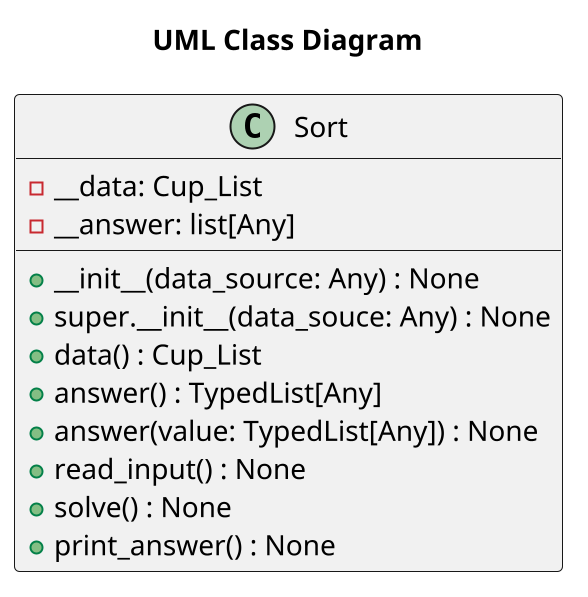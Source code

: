 @startuml
scale 2
title "UML Class Diagram"
class Sort {
    -__data: Cup_List
    -__answer: list[Any]

    +__init__(data_source: Any) : None
    +super.__init__(data_souce: Any) : None
    +data() : Cup_List
    +answer() : TypedList[Any]
    +answer(value: TypedList[Any]) : None
    +read_input() : None
    +solve() : None
    +print_answer() : None
}
@enduml